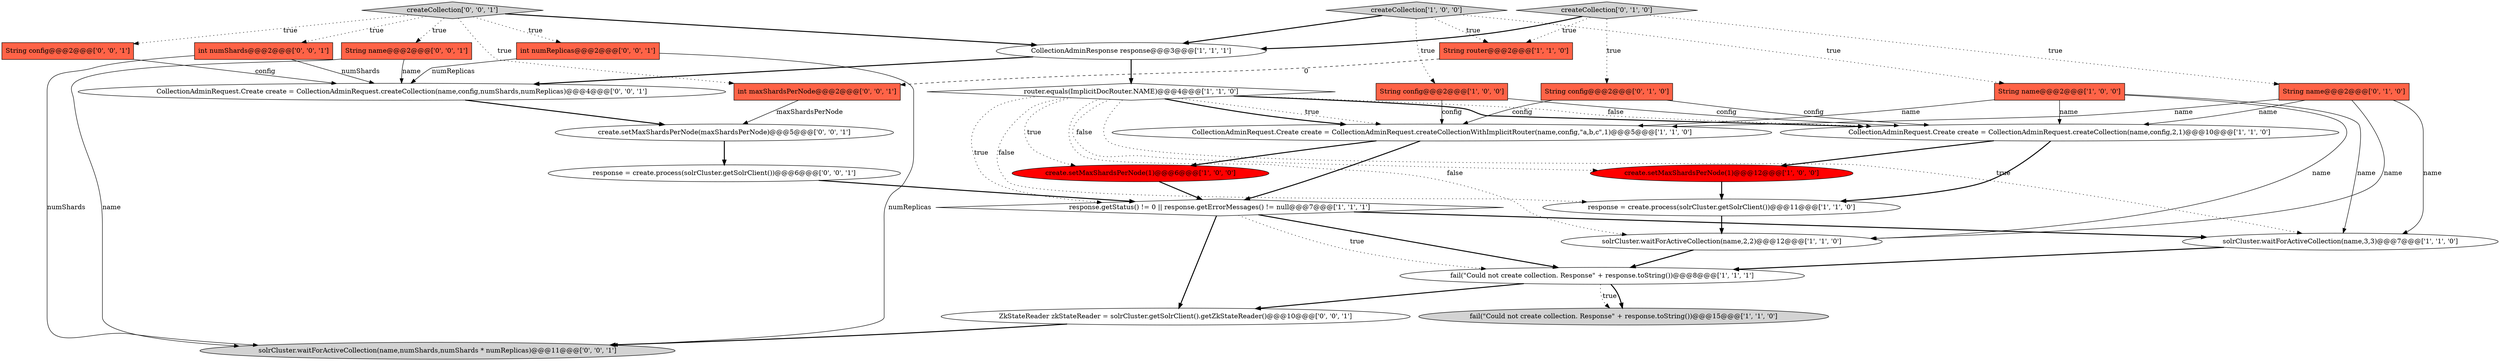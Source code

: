 digraph {
26 [style = filled, label = "int maxShardsPerNode@@@2@@@['0', '0', '1']", fillcolor = tomato, shape = box image = "AAA0AAABBB3BBB"];
18 [style = filled, label = "String config@@@2@@@['0', '1', '0']", fillcolor = tomato, shape = box image = "AAA0AAABBB2BBB"];
13 [style = filled, label = "fail(\"Could not create collection. Response\" + response.toString())@@@8@@@['1', '1', '1']", fillcolor = white, shape = ellipse image = "AAA0AAABBB1BBB"];
28 [style = filled, label = "createCollection['0', '0', '1']", fillcolor = lightgray, shape = diamond image = "AAA0AAABBB3BBB"];
7 [style = filled, label = "create.setMaxShardsPerNode(1)@@@12@@@['1', '0', '0']", fillcolor = red, shape = ellipse image = "AAA1AAABBB1BBB"];
4 [style = filled, label = "CollectionAdminRequest.Create create = CollectionAdminRequest.createCollectionWithImplicitRouter(name,config,\"a,b,c\",1)@@@5@@@['1', '1', '0']", fillcolor = white, shape = ellipse image = "AAA0AAABBB1BBB"];
3 [style = filled, label = "solrCluster.waitForActiveCollection(name,2,2)@@@12@@@['1', '1', '0']", fillcolor = white, shape = ellipse image = "AAA0AAABBB1BBB"];
6 [style = filled, label = "create.setMaxShardsPerNode(1)@@@6@@@['1', '0', '0']", fillcolor = red, shape = ellipse image = "AAA1AAABBB1BBB"];
23 [style = filled, label = "ZkStateReader zkStateReader = solrCluster.getSolrClient().getZkStateReader()@@@10@@@['0', '0', '1']", fillcolor = white, shape = ellipse image = "AAA0AAABBB3BBB"];
11 [style = filled, label = "String router@@@2@@@['1', '1', '0']", fillcolor = tomato, shape = box image = "AAA0AAABBB1BBB"];
1 [style = filled, label = "String name@@@2@@@['1', '0', '0']", fillcolor = tomato, shape = box image = "AAA0AAABBB1BBB"];
12 [style = filled, label = "CollectionAdminRequest.Create create = CollectionAdminRequest.createCollection(name,config,2,1)@@@10@@@['1', '1', '0']", fillcolor = white, shape = ellipse image = "AAA0AAABBB1BBB"];
22 [style = filled, label = "create.setMaxShardsPerNode(maxShardsPerNode)@@@5@@@['0', '0', '1']", fillcolor = white, shape = ellipse image = "AAA0AAABBB3BBB"];
0 [style = filled, label = "response = create.process(solrCluster.getSolrClient())@@@11@@@['1', '1', '0']", fillcolor = white, shape = ellipse image = "AAA0AAABBB1BBB"];
5 [style = filled, label = "createCollection['1', '0', '0']", fillcolor = lightgray, shape = diamond image = "AAA0AAABBB1BBB"];
24 [style = filled, label = "String name@@@2@@@['0', '0', '1']", fillcolor = tomato, shape = box image = "AAA0AAABBB3BBB"];
29 [style = filled, label = "CollectionAdminRequest.Create create = CollectionAdminRequest.createCollection(name,config,numShards,numReplicas)@@@4@@@['0', '0', '1']", fillcolor = white, shape = ellipse image = "AAA0AAABBB3BBB"];
19 [style = filled, label = "int numShards@@@2@@@['0', '0', '1']", fillcolor = tomato, shape = box image = "AAA0AAABBB3BBB"];
2 [style = filled, label = "CollectionAdminResponse response@@@3@@@['1', '1', '1']", fillcolor = white, shape = ellipse image = "AAA0AAABBB1BBB"];
25 [style = filled, label = "String config@@@2@@@['0', '0', '1']", fillcolor = tomato, shape = box image = "AAA0AAABBB3BBB"];
9 [style = filled, label = "String config@@@2@@@['1', '0', '0']", fillcolor = tomato, shape = box image = "AAA0AAABBB1BBB"];
14 [style = filled, label = "solrCluster.waitForActiveCollection(name,3,3)@@@7@@@['1', '1', '0']", fillcolor = white, shape = ellipse image = "AAA0AAABBB1BBB"];
17 [style = filled, label = "String name@@@2@@@['0', '1', '0']", fillcolor = tomato, shape = box image = "AAA0AAABBB2BBB"];
21 [style = filled, label = "int numReplicas@@@2@@@['0', '0', '1']", fillcolor = tomato, shape = box image = "AAA0AAABBB3BBB"];
16 [style = filled, label = "createCollection['0', '1', '0']", fillcolor = lightgray, shape = diamond image = "AAA0AAABBB2BBB"];
20 [style = filled, label = "response = create.process(solrCluster.getSolrClient())@@@6@@@['0', '0', '1']", fillcolor = white, shape = ellipse image = "AAA0AAABBB3BBB"];
10 [style = filled, label = "response.getStatus() != 0 || response.getErrorMessages() != null@@@7@@@['1', '1', '1']", fillcolor = white, shape = diamond image = "AAA0AAABBB1BBB"];
27 [style = filled, label = "solrCluster.waitForActiveCollection(name,numShards,numShards * numReplicas)@@@11@@@['0', '0', '1']", fillcolor = lightgray, shape = ellipse image = "AAA0AAABBB3BBB"];
15 [style = filled, label = "router.equals(ImplicitDocRouter.NAME)@@@4@@@['1', '1', '0']", fillcolor = white, shape = diamond image = "AAA0AAABBB1BBB"];
8 [style = filled, label = "fail(\"Could not create collection. Response\" + response.toString())@@@15@@@['1', '1', '0']", fillcolor = lightgray, shape = ellipse image = "AAA0AAABBB1BBB"];
0->3 [style = bold, label=""];
4->10 [style = bold, label=""];
15->3 [style = dotted, label="false"];
23->27 [style = bold, label=""];
25->29 [style = solid, label="config"];
4->6 [style = bold, label=""];
10->14 [style = bold, label=""];
28->21 [style = dotted, label="true"];
1->12 [style = solid, label="name"];
5->1 [style = dotted, label="true"];
16->17 [style = dotted, label="true"];
28->25 [style = dotted, label="true"];
1->14 [style = solid, label="name"];
11->26 [style = dashed, label="0"];
17->14 [style = solid, label="name"];
15->10 [style = dotted, label="true"];
7->0 [style = bold, label=""];
17->4 [style = solid, label="name"];
28->19 [style = dotted, label="true"];
16->2 [style = bold, label=""];
15->14 [style = dotted, label="true"];
12->0 [style = bold, label=""];
12->7 [style = bold, label=""];
15->4 [style = dotted, label="true"];
1->3 [style = solid, label="name"];
24->29 [style = solid, label="name"];
20->10 [style = bold, label=""];
1->4 [style = solid, label="name"];
26->22 [style = solid, label="maxShardsPerNode"];
28->2 [style = bold, label=""];
5->2 [style = bold, label=""];
5->11 [style = dotted, label="true"];
19->27 [style = solid, label="numShards"];
15->0 [style = dotted, label="false"];
28->24 [style = dotted, label="true"];
22->20 [style = bold, label=""];
10->13 [style = bold, label=""];
10->13 [style = dotted, label="true"];
9->12 [style = solid, label="config"];
10->23 [style = bold, label=""];
13->8 [style = dotted, label="true"];
15->6 [style = dotted, label="true"];
6->10 [style = bold, label=""];
28->26 [style = dotted, label="true"];
2->15 [style = bold, label=""];
17->12 [style = solid, label="name"];
15->4 [style = bold, label=""];
13->23 [style = bold, label=""];
15->12 [style = dotted, label="false"];
3->13 [style = bold, label=""];
21->27 [style = solid, label="numReplicas"];
21->29 [style = solid, label="numReplicas"];
18->12 [style = solid, label="config"];
24->27 [style = solid, label="name"];
19->29 [style = solid, label="numShards"];
15->12 [style = bold, label=""];
5->9 [style = dotted, label="true"];
17->3 [style = solid, label="name"];
14->13 [style = bold, label=""];
13->8 [style = bold, label=""];
29->22 [style = bold, label=""];
2->29 [style = bold, label=""];
16->11 [style = dotted, label="true"];
15->7 [style = dotted, label="false"];
9->4 [style = solid, label="config"];
18->4 [style = solid, label="config"];
16->18 [style = dotted, label="true"];
}
